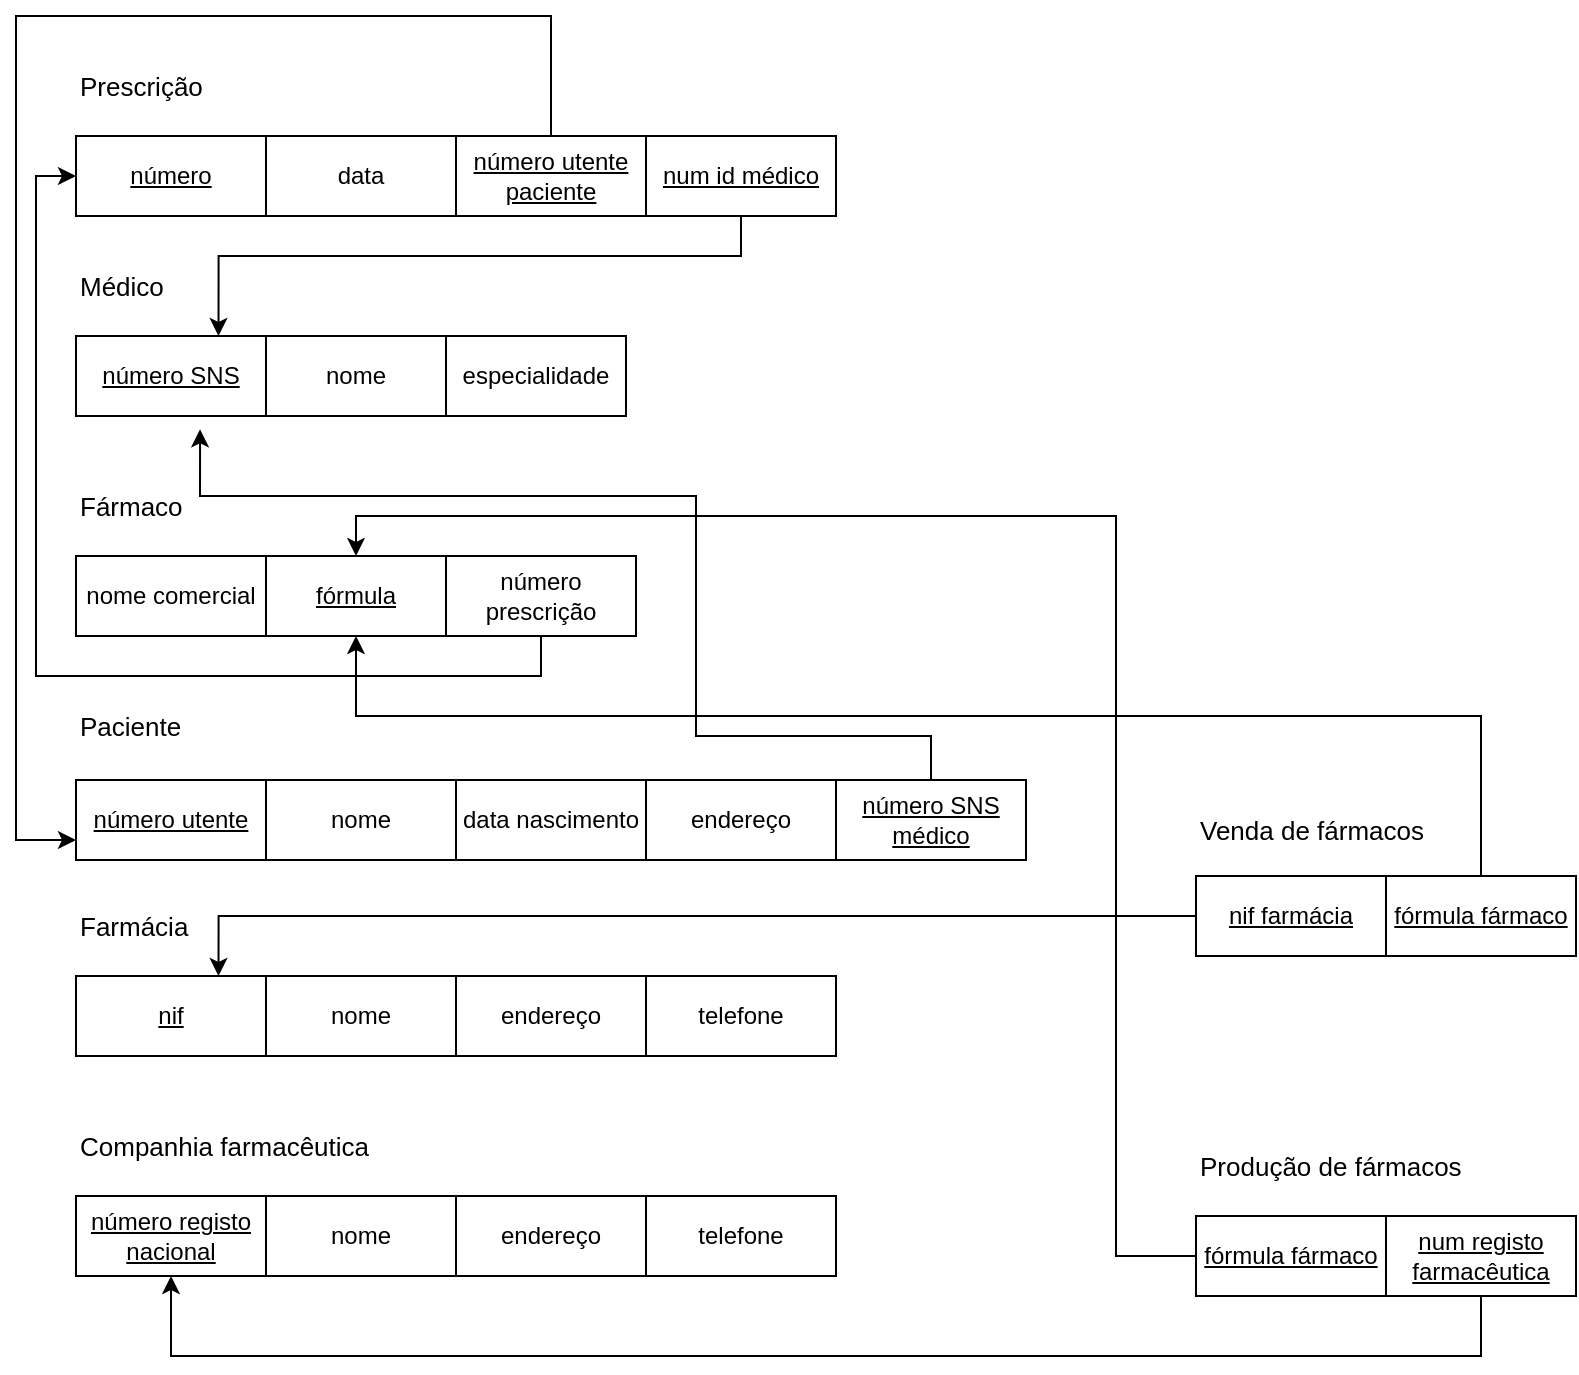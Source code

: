 <mxfile version="24.0.2" type="github">
  <diagram name="Página-1" id="sTKHqiS6cUfVu5iZcUCW">
    <mxGraphModel dx="1272" dy="869" grid="1" gridSize="10" guides="1" tooltips="1" connect="1" arrows="1" fold="1" page="1" pageScale="1" pageWidth="1169" pageHeight="827" math="0" shadow="0">
      <root>
        <mxCell id="0" />
        <mxCell id="1" parent="0" />
        <mxCell id="8ibs3JZTY_cnEbJicqfE-2" value="&lt;font style=&quot;font-size: 13px;&quot;&gt;Prescrição&lt;/font&gt;" style="text;html=1;align=left;verticalAlign=middle;whiteSpace=wrap;rounded=0;" vertex="1" parent="1">
          <mxGeometry x="40" y="50" width="60" height="30" as="geometry" />
        </mxCell>
        <mxCell id="8ibs3JZTY_cnEbJicqfE-5" value="data" style="rounded=0;whiteSpace=wrap;html=1;" vertex="1" parent="1">
          <mxGeometry x="135" y="90" width="95" height="40" as="geometry" />
        </mxCell>
        <mxCell id="8ibs3JZTY_cnEbJicqfE-6" value="&lt;font style=&quot;font-size: 13px;&quot;&gt;Médico&lt;/font&gt;" style="text;html=1;align=left;verticalAlign=middle;whiteSpace=wrap;rounded=0;" vertex="1" parent="1">
          <mxGeometry x="40" y="150" width="60" height="30" as="geometry" />
        </mxCell>
        <mxCell id="8ibs3JZTY_cnEbJicqfE-8" value="número SNS" style="rounded=0;whiteSpace=wrap;html=1;fontStyle=4" vertex="1" parent="1">
          <mxGeometry x="40" y="190" width="95" height="40" as="geometry" />
        </mxCell>
        <mxCell id="8ibs3JZTY_cnEbJicqfE-10" value="nome" style="rounded=0;whiteSpace=wrap;html=1;" vertex="1" parent="1">
          <mxGeometry x="135" y="190" width="90" height="40" as="geometry" />
        </mxCell>
        <mxCell id="8ibs3JZTY_cnEbJicqfE-11" value="especialidade" style="rounded=0;whiteSpace=wrap;html=1;" vertex="1" parent="1">
          <mxGeometry x="225" y="190" width="90" height="40" as="geometry" />
        </mxCell>
        <mxCell id="8ibs3JZTY_cnEbJicqfE-14" value="nome comercial" style="rounded=0;whiteSpace=wrap;html=1;" vertex="1" parent="1">
          <mxGeometry x="40" y="300" width="95" height="40" as="geometry" />
        </mxCell>
        <mxCell id="8ibs3JZTY_cnEbJicqfE-15" value="&lt;font style=&quot;font-size: 13px;&quot;&gt;Fármaco&lt;/font&gt;" style="text;html=1;align=left;verticalAlign=middle;whiteSpace=wrap;rounded=0;" vertex="1" parent="1">
          <mxGeometry x="40" y="260" width="60" height="30" as="geometry" />
        </mxCell>
        <mxCell id="8ibs3JZTY_cnEbJicqfE-16" value="&lt;u&gt;fórmula&lt;/u&gt;" style="rounded=0;whiteSpace=wrap;html=1;" vertex="1" parent="1">
          <mxGeometry x="135" y="300" width="90" height="40" as="geometry" />
        </mxCell>
        <mxCell id="8ibs3JZTY_cnEbJicqfE-17" value="&lt;u&gt;número&lt;/u&gt;" style="rounded=0;whiteSpace=wrap;html=1;" vertex="1" parent="1">
          <mxGeometry x="40" y="90" width="95" height="40" as="geometry" />
        </mxCell>
        <mxCell id="8ibs3JZTY_cnEbJicqfE-18" value="&lt;font style=&quot;font-size: 13px;&quot;&gt;Paciente&lt;/font&gt;" style="text;html=1;align=left;verticalAlign=middle;whiteSpace=wrap;rounded=0;" vertex="1" parent="1">
          <mxGeometry x="40" y="370" width="60" height="30" as="geometry" />
        </mxCell>
        <mxCell id="8ibs3JZTY_cnEbJicqfE-24" value="número utente" style="rounded=0;whiteSpace=wrap;html=1;fontStyle=4" vertex="1" parent="1">
          <mxGeometry x="40" y="412" width="95" height="40" as="geometry" />
        </mxCell>
        <mxCell id="8ibs3JZTY_cnEbJicqfE-27" value="nome" style="rounded=0;whiteSpace=wrap;html=1;" vertex="1" parent="1">
          <mxGeometry x="135" y="412" width="95" height="40" as="geometry" />
        </mxCell>
        <mxCell id="8ibs3JZTY_cnEbJicqfE-28" value="data nascimento" style="rounded=0;whiteSpace=wrap;html=1;" vertex="1" parent="1">
          <mxGeometry x="230" y="412" width="95" height="40" as="geometry" />
        </mxCell>
        <mxCell id="8ibs3JZTY_cnEbJicqfE-29" value="endereço" style="rounded=0;whiteSpace=wrap;html=1;" vertex="1" parent="1">
          <mxGeometry x="325" y="412" width="95" height="40" as="geometry" />
        </mxCell>
        <mxCell id="8ibs3JZTY_cnEbJicqfE-30" value="&lt;font style=&quot;font-size: 13px;&quot;&gt;Farmácia&lt;/font&gt;" style="text;html=1;align=left;verticalAlign=middle;whiteSpace=wrap;rounded=0;" vertex="1" parent="1">
          <mxGeometry x="40" y="470" width="60" height="30" as="geometry" />
        </mxCell>
        <mxCell id="8ibs3JZTY_cnEbJicqfE-31" value="&lt;u&gt;nif&lt;/u&gt;" style="rounded=0;whiteSpace=wrap;html=1;" vertex="1" parent="1">
          <mxGeometry x="40" y="510" width="95" height="40" as="geometry" />
        </mxCell>
        <mxCell id="8ibs3JZTY_cnEbJicqfE-32" value="nome" style="rounded=0;whiteSpace=wrap;html=1;" vertex="1" parent="1">
          <mxGeometry x="135" y="510" width="95" height="40" as="geometry" />
        </mxCell>
        <mxCell id="8ibs3JZTY_cnEbJicqfE-33" value="endereço" style="rounded=0;whiteSpace=wrap;html=1;" vertex="1" parent="1">
          <mxGeometry x="230" y="510" width="95" height="40" as="geometry" />
        </mxCell>
        <mxCell id="8ibs3JZTY_cnEbJicqfE-34" value="telefone" style="rounded=0;whiteSpace=wrap;html=1;" vertex="1" parent="1">
          <mxGeometry x="325" y="510" width="95" height="40" as="geometry" />
        </mxCell>
        <mxCell id="8ibs3JZTY_cnEbJicqfE-35" value="&lt;span style=&quot;font-size: 13px;&quot;&gt;Companhia farmacêutica&lt;/span&gt;" style="text;html=1;align=left;verticalAlign=middle;whiteSpace=wrap;rounded=0;" vertex="1" parent="1">
          <mxGeometry x="40" y="580" width="170" height="30" as="geometry" />
        </mxCell>
        <mxCell id="8ibs3JZTY_cnEbJicqfE-36" value="&lt;u&gt;número registo nacional&lt;/u&gt;" style="rounded=0;whiteSpace=wrap;html=1;" vertex="1" parent="1">
          <mxGeometry x="40" y="620" width="95" height="40" as="geometry" />
        </mxCell>
        <mxCell id="8ibs3JZTY_cnEbJicqfE-37" value="nome" style="rounded=0;whiteSpace=wrap;html=1;" vertex="1" parent="1">
          <mxGeometry x="135" y="620" width="95" height="40" as="geometry" />
        </mxCell>
        <mxCell id="8ibs3JZTY_cnEbJicqfE-39" value="endereço" style="rounded=0;whiteSpace=wrap;html=1;" vertex="1" parent="1">
          <mxGeometry x="230" y="620" width="95" height="40" as="geometry" />
        </mxCell>
        <mxCell id="8ibs3JZTY_cnEbJicqfE-40" value="telefone" style="rounded=0;whiteSpace=wrap;html=1;" vertex="1" parent="1">
          <mxGeometry x="325" y="620" width="95" height="40" as="geometry" />
        </mxCell>
        <mxCell id="8ibs3JZTY_cnEbJicqfE-42" value="&lt;font style=&quot;font-size: 13px;&quot;&gt;Produção de fármacos&lt;/font&gt;" style="text;html=1;align=left;verticalAlign=middle;whiteSpace=wrap;rounded=0;" vertex="1" parent="1">
          <mxGeometry x="600" y="590" width="140" height="30" as="geometry" />
        </mxCell>
        <mxCell id="8ibs3JZTY_cnEbJicqfE-58" style="edgeStyle=orthogonalEdgeStyle;rounded=0;orthogonalLoop=1;jettySize=auto;html=1;entryX=0;entryY=0.75;entryDx=0;entryDy=0;" edge="1" parent="1" source="8ibs3JZTY_cnEbJicqfE-45" target="8ibs3JZTY_cnEbJicqfE-24">
          <mxGeometry relative="1" as="geometry">
            <Array as="points">
              <mxPoint x="278" y="30" />
              <mxPoint x="10" y="30" />
              <mxPoint x="10" y="442" />
            </Array>
          </mxGeometry>
        </mxCell>
        <mxCell id="8ibs3JZTY_cnEbJicqfE-45" value="número utente paciente" style="rounded=0;whiteSpace=wrap;html=1;fontStyle=4" vertex="1" parent="1">
          <mxGeometry x="230" y="90" width="95" height="40" as="geometry" />
        </mxCell>
        <mxCell id="8ibs3JZTY_cnEbJicqfE-59" style="edgeStyle=orthogonalEdgeStyle;rounded=0;orthogonalLoop=1;jettySize=auto;html=1;entryX=0.75;entryY=0;entryDx=0;entryDy=0;" edge="1" parent="1" source="8ibs3JZTY_cnEbJicqfE-46" target="8ibs3JZTY_cnEbJicqfE-8">
          <mxGeometry relative="1" as="geometry">
            <Array as="points">
              <mxPoint x="373" y="150" />
              <mxPoint x="111" y="150" />
            </Array>
          </mxGeometry>
        </mxCell>
        <mxCell id="8ibs3JZTY_cnEbJicqfE-46" value="num id médico" style="rounded=0;whiteSpace=wrap;html=1;fontStyle=4" vertex="1" parent="1">
          <mxGeometry x="325" y="90" width="95" height="40" as="geometry" />
        </mxCell>
        <mxCell id="8ibs3JZTY_cnEbJicqfE-66" style="edgeStyle=orthogonalEdgeStyle;rounded=0;orthogonalLoop=1;jettySize=auto;html=1;entryX=0.5;entryY=0;entryDx=0;entryDy=0;" edge="1" parent="1" source="8ibs3JZTY_cnEbJicqfE-48" target="8ibs3JZTY_cnEbJicqfE-16">
          <mxGeometry relative="1" as="geometry">
            <Array as="points">
              <mxPoint x="560" y="650" />
              <mxPoint x="560" y="280" />
              <mxPoint x="180" y="280" />
            </Array>
          </mxGeometry>
        </mxCell>
        <mxCell id="8ibs3JZTY_cnEbJicqfE-48" value="fórmula fármaco" style="rounded=0;whiteSpace=wrap;html=1;fontStyle=4" vertex="1" parent="1">
          <mxGeometry x="600" y="630" width="95" height="40" as="geometry" />
        </mxCell>
        <mxCell id="8ibs3JZTY_cnEbJicqfE-65" style="edgeStyle=orthogonalEdgeStyle;rounded=0;orthogonalLoop=1;jettySize=auto;html=1;entryX=0.5;entryY=1;entryDx=0;entryDy=0;" edge="1" parent="1" source="8ibs3JZTY_cnEbJicqfE-49" target="8ibs3JZTY_cnEbJicqfE-36">
          <mxGeometry relative="1" as="geometry">
            <Array as="points">
              <mxPoint x="743" y="700" />
              <mxPoint x="88" y="700" />
            </Array>
          </mxGeometry>
        </mxCell>
        <mxCell id="8ibs3JZTY_cnEbJicqfE-49" value="num registo farmacêutica" style="rounded=0;whiteSpace=wrap;html=1;fontStyle=4" vertex="1" parent="1">
          <mxGeometry x="695" y="630" width="95" height="40" as="geometry" />
        </mxCell>
        <mxCell id="8ibs3JZTY_cnEbJicqfE-62" style="edgeStyle=orthogonalEdgeStyle;rounded=0;orthogonalLoop=1;jettySize=auto;html=1;entryX=0;entryY=0.5;entryDx=0;entryDy=0;" edge="1" parent="1" source="8ibs3JZTY_cnEbJicqfE-54" target="8ibs3JZTY_cnEbJicqfE-17">
          <mxGeometry relative="1" as="geometry">
            <Array as="points">
              <mxPoint x="273" y="360" />
              <mxPoint x="20" y="360" />
              <mxPoint x="20" y="110" />
            </Array>
          </mxGeometry>
        </mxCell>
        <mxCell id="8ibs3JZTY_cnEbJicqfE-54" value="número prescrição" style="rounded=0;whiteSpace=wrap;html=1;" vertex="1" parent="1">
          <mxGeometry x="225" y="300" width="95" height="40" as="geometry" />
        </mxCell>
        <mxCell id="8ibs3JZTY_cnEbJicqfE-55" value="&lt;font style=&quot;font-size: 13px;&quot;&gt;Venda de fármacos&lt;/font&gt;" style="text;html=1;align=left;verticalAlign=middle;whiteSpace=wrap;rounded=0;" vertex="1" parent="1">
          <mxGeometry x="600" y="422" width="140" height="30" as="geometry" />
        </mxCell>
        <mxCell id="8ibs3JZTY_cnEbJicqfE-63" style="edgeStyle=orthogonalEdgeStyle;rounded=0;orthogonalLoop=1;jettySize=auto;html=1;entryX=0.75;entryY=0;entryDx=0;entryDy=0;" edge="1" parent="1" source="8ibs3JZTY_cnEbJicqfE-56" target="8ibs3JZTY_cnEbJicqfE-31">
          <mxGeometry relative="1" as="geometry" />
        </mxCell>
        <mxCell id="8ibs3JZTY_cnEbJicqfE-56" value="&lt;u&gt;nif farmácia&lt;/u&gt;" style="rounded=0;whiteSpace=wrap;html=1;" vertex="1" parent="1">
          <mxGeometry x="600" y="460" width="95" height="40" as="geometry" />
        </mxCell>
        <mxCell id="8ibs3JZTY_cnEbJicqfE-64" style="edgeStyle=orthogonalEdgeStyle;rounded=0;orthogonalLoop=1;jettySize=auto;html=1;entryX=0.5;entryY=1;entryDx=0;entryDy=0;" edge="1" parent="1" source="8ibs3JZTY_cnEbJicqfE-57" target="8ibs3JZTY_cnEbJicqfE-16">
          <mxGeometry relative="1" as="geometry">
            <Array as="points">
              <mxPoint x="743" y="380" />
              <mxPoint x="180" y="380" />
            </Array>
          </mxGeometry>
        </mxCell>
        <mxCell id="8ibs3JZTY_cnEbJicqfE-57" value="fórmula fármaco" style="rounded=0;whiteSpace=wrap;html=1;fontStyle=4" vertex="1" parent="1">
          <mxGeometry x="695" y="460" width="95" height="40" as="geometry" />
        </mxCell>
        <mxCell id="8ibs3JZTY_cnEbJicqfE-60" value="número SNS médico" style="rounded=0;whiteSpace=wrap;html=1;fontStyle=4" vertex="1" parent="1">
          <mxGeometry x="420" y="412" width="95" height="40" as="geometry" />
        </mxCell>
        <mxCell id="8ibs3JZTY_cnEbJicqfE-61" style="edgeStyle=orthogonalEdgeStyle;rounded=0;orthogonalLoop=1;jettySize=auto;html=1;entryX=0.653;entryY=1.167;entryDx=0;entryDy=0;entryPerimeter=0;" edge="1" parent="1" source="8ibs3JZTY_cnEbJicqfE-60" target="8ibs3JZTY_cnEbJicqfE-8">
          <mxGeometry relative="1" as="geometry">
            <Array as="points">
              <mxPoint x="468" y="390" />
              <mxPoint x="350" y="390" />
              <mxPoint x="350" y="270" />
              <mxPoint x="102" y="270" />
            </Array>
          </mxGeometry>
        </mxCell>
      </root>
    </mxGraphModel>
  </diagram>
</mxfile>
